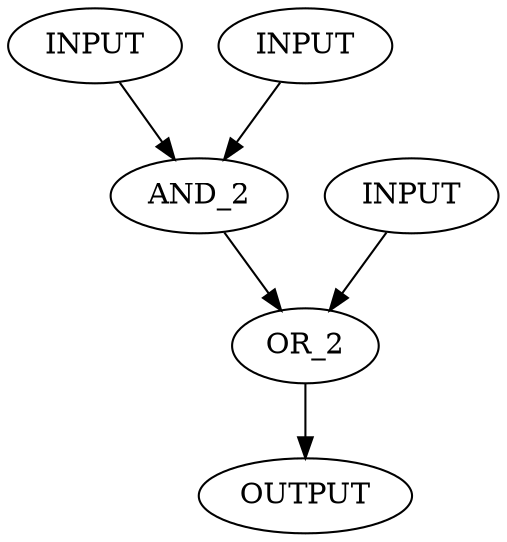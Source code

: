 digraph G {
  in1[label="INPUT"]
  in2[label="INPUT"]
  in3[label="INPUT"]
  out1[label="OUTPUT"]
  and[label="AND_2"]
  or[label="OR_2"]

  in1-> and
  in2-> and
  in3-> or
  and-> or
  or-> out1

}
